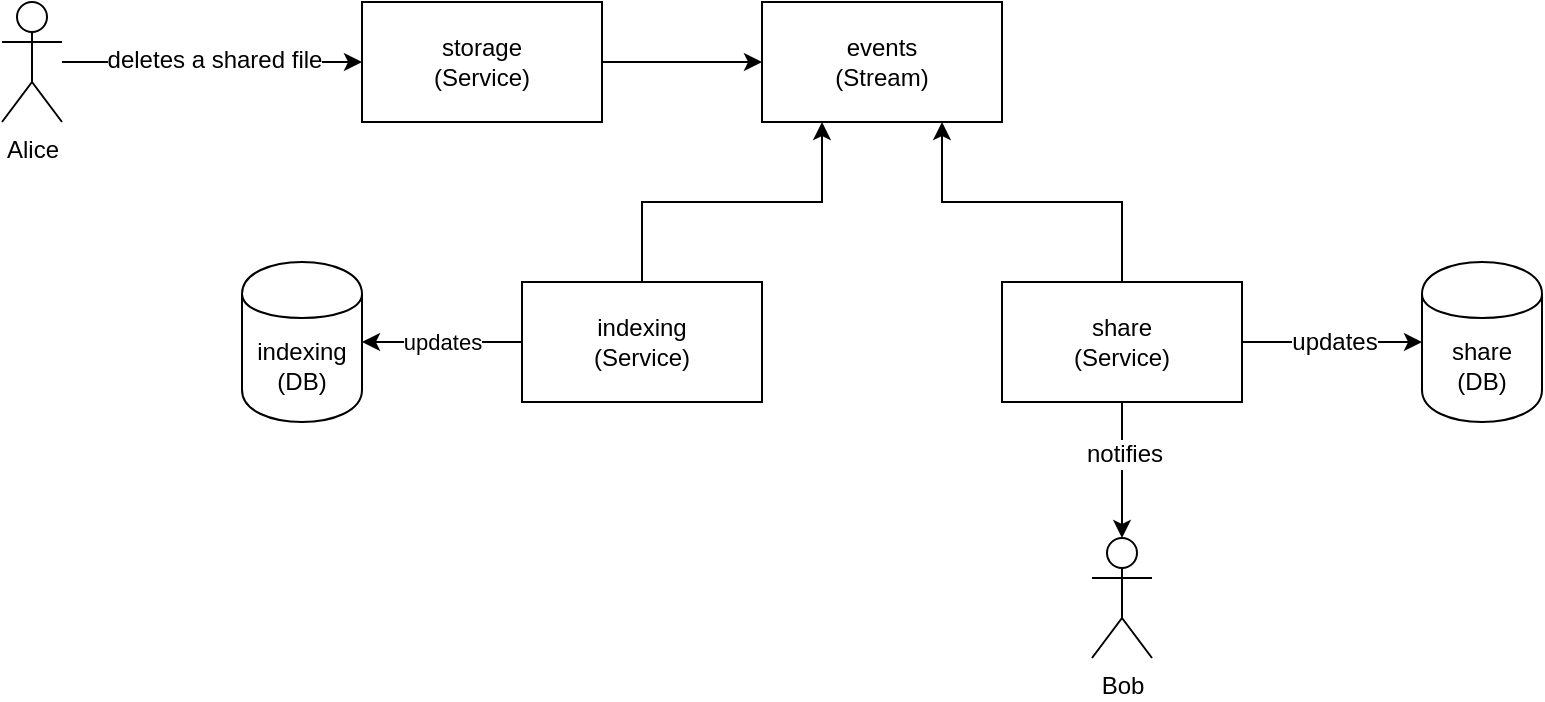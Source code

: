 <mxfile version="10.8.0" type="device"><diagram id="VGA71NGT3Tj93pnXuHrE" name="Page-1"><mxGraphModel dx="982" dy="1422" grid="1" gridSize="10" guides="1" tooltips="1" connect="1" arrows="1" fold="1" page="1" pageScale="1" pageWidth="1169" pageHeight="827" math="0" shadow="0"><root><mxCell id="0"/><mxCell id="1" parent="0"/><mxCell id="k_IMHx-RFqtaEnU39FDs-6" value="" style="edgeStyle=orthogonalEdgeStyle;rounded=0;orthogonalLoop=1;jettySize=auto;html=1;" edge="1" parent="1" source="k_IMHx-RFqtaEnU39FDs-1" target="k_IMHx-RFqtaEnU39FDs-4"><mxGeometry relative="1" as="geometry"/></mxCell><mxCell id="k_IMHx-RFqtaEnU39FDs-16" value="deletes a shared file" style="text;html=1;resizable=0;points=[];align=center;verticalAlign=middle;labelBackgroundColor=#ffffff;" vertex="1" connectable="0" parent="k_IMHx-RFqtaEnU39FDs-6"><mxGeometry x="-0.4" y="3" relative="1" as="geometry"><mxPoint x="31" y="2" as="offset"/></mxGeometry></mxCell><mxCell id="k_IMHx-RFqtaEnU39FDs-1" value="Alice" style="shape=umlActor;verticalLabelPosition=bottom;labelBackgroundColor=#ffffff;verticalAlign=top;html=1;outlineConnect=0;" vertex="1" parent="1"><mxGeometry x="80" y="230" width="30" height="60" as="geometry"/></mxCell><mxCell id="k_IMHx-RFqtaEnU39FDs-8" value="" style="edgeStyle=orthogonalEdgeStyle;rounded=0;orthogonalLoop=1;jettySize=auto;html=1;" edge="1" parent="1" source="k_IMHx-RFqtaEnU39FDs-4" target="k_IMHx-RFqtaEnU39FDs-7"><mxGeometry relative="1" as="geometry"/></mxCell><mxCell id="k_IMHx-RFqtaEnU39FDs-4" value="&lt;div&gt;storage&lt;/div&gt;&lt;div&gt;(Service)&lt;br&gt;&lt;/div&gt;" style="rounded=0;whiteSpace=wrap;html=1;" vertex="1" parent="1"><mxGeometry x="260" y="230" width="120" height="60" as="geometry"/></mxCell><mxCell id="k_IMHx-RFqtaEnU39FDs-7" value="&lt;div&gt;events&lt;/div&gt;&lt;div&gt;(Stream)&lt;br&gt;&lt;/div&gt;" style="rounded=0;whiteSpace=wrap;html=1;" vertex="1" parent="1"><mxGeometry x="460" y="230" width="120" height="60" as="geometry"/></mxCell><mxCell id="k_IMHx-RFqtaEnU39FDs-11" value="" style="edgeStyle=orthogonalEdgeStyle;rounded=0;orthogonalLoop=1;jettySize=auto;html=1;entryX=0.25;entryY=1;entryDx=0;entryDy=0;" edge="1" parent="1" source="k_IMHx-RFqtaEnU39FDs-9" target="k_IMHx-RFqtaEnU39FDs-7"><mxGeometry relative="1" as="geometry"/></mxCell><mxCell id="k_IMHx-RFqtaEnU39FDs-15" value="updates" style="edgeStyle=orthogonalEdgeStyle;rounded=0;orthogonalLoop=1;jettySize=auto;html=1;" edge="1" parent="1" source="k_IMHx-RFqtaEnU39FDs-9" target="k_IMHx-RFqtaEnU39FDs-14"><mxGeometry relative="1" as="geometry"/></mxCell><mxCell id="k_IMHx-RFqtaEnU39FDs-9" value="&lt;div&gt;indexing&lt;/div&gt;&lt;div&gt;(Service)&lt;br&gt;&lt;/div&gt;" style="rounded=0;whiteSpace=wrap;html=1;" vertex="1" parent="1"><mxGeometry x="340" y="370" width="120" height="60" as="geometry"/></mxCell><mxCell id="k_IMHx-RFqtaEnU39FDs-13" style="edgeStyle=orthogonalEdgeStyle;rounded=0;orthogonalLoop=1;jettySize=auto;html=1;entryX=0.75;entryY=1;entryDx=0;entryDy=0;" edge="1" parent="1" source="k_IMHx-RFqtaEnU39FDs-12" target="k_IMHx-RFqtaEnU39FDs-7"><mxGeometry relative="1" as="geometry"><Array as="points"><mxPoint x="640" y="330"/><mxPoint x="550" y="330"/></Array></mxGeometry></mxCell><mxCell id="k_IMHx-RFqtaEnU39FDs-20" value="" style="edgeStyle=orthogonalEdgeStyle;rounded=0;orthogonalLoop=1;jettySize=auto;html=1;" edge="1" parent="1" source="k_IMHx-RFqtaEnU39FDs-12" target="k_IMHx-RFqtaEnU39FDs-17"><mxGeometry relative="1" as="geometry"/></mxCell><mxCell id="k_IMHx-RFqtaEnU39FDs-21" value="updates" style="text;html=1;resizable=0;points=[];align=center;verticalAlign=middle;labelBackgroundColor=#ffffff;" vertex="1" connectable="0" parent="k_IMHx-RFqtaEnU39FDs-20"><mxGeometry x="0.4" relative="1" as="geometry"><mxPoint x="-17" as="offset"/></mxGeometry></mxCell><mxCell id="k_IMHx-RFqtaEnU39FDs-28" value="" style="edgeStyle=orthogonalEdgeStyle;rounded=0;orthogonalLoop=1;jettySize=auto;html=1;" edge="1" parent="1" source="k_IMHx-RFqtaEnU39FDs-12" target="k_IMHx-RFqtaEnU39FDs-24"><mxGeometry relative="1" as="geometry"/></mxCell><mxCell id="k_IMHx-RFqtaEnU39FDs-29" value="notifies" style="text;html=1;resizable=0;points=[];align=center;verticalAlign=middle;labelBackgroundColor=#ffffff;" vertex="1" connectable="0" parent="k_IMHx-RFqtaEnU39FDs-28"><mxGeometry x="-0.235" y="1" relative="1" as="geometry"><mxPoint as="offset"/></mxGeometry></mxCell><mxCell id="k_IMHx-RFqtaEnU39FDs-12" value="&lt;div&gt;share&lt;/div&gt;&lt;div&gt;(Service)&lt;br&gt;&lt;/div&gt;" style="rounded=0;whiteSpace=wrap;html=1;" vertex="1" parent="1"><mxGeometry x="580" y="370" width="120" height="60" as="geometry"/></mxCell><mxCell id="k_IMHx-RFqtaEnU39FDs-14" value="&lt;div&gt;indexing&lt;/div&gt;&lt;div&gt;(DB)&lt;br&gt;&lt;/div&gt;" style="shape=cylinder;whiteSpace=wrap;html=1;boundedLbl=1;backgroundOutline=1;" vertex="1" parent="1"><mxGeometry x="200" y="360" width="60" height="80" as="geometry"/></mxCell><mxCell id="k_IMHx-RFqtaEnU39FDs-17" value="&lt;div&gt;share&lt;/div&gt;&lt;div&gt;(DB)&lt;br&gt;&lt;/div&gt;" style="shape=cylinder;whiteSpace=wrap;html=1;boundedLbl=1;backgroundOutline=1;" vertex="1" parent="1"><mxGeometry x="790" y="360" width="60" height="80" as="geometry"/></mxCell><mxCell id="k_IMHx-RFqtaEnU39FDs-24" value="Bob" style="shape=umlActor;verticalLabelPosition=bottom;labelBackgroundColor=#ffffff;verticalAlign=top;html=1;outlineConnect=0;" vertex="1" parent="1"><mxGeometry x="625" y="498" width="30" height="60" as="geometry"/></mxCell></root></mxGraphModel></diagram></mxfile>